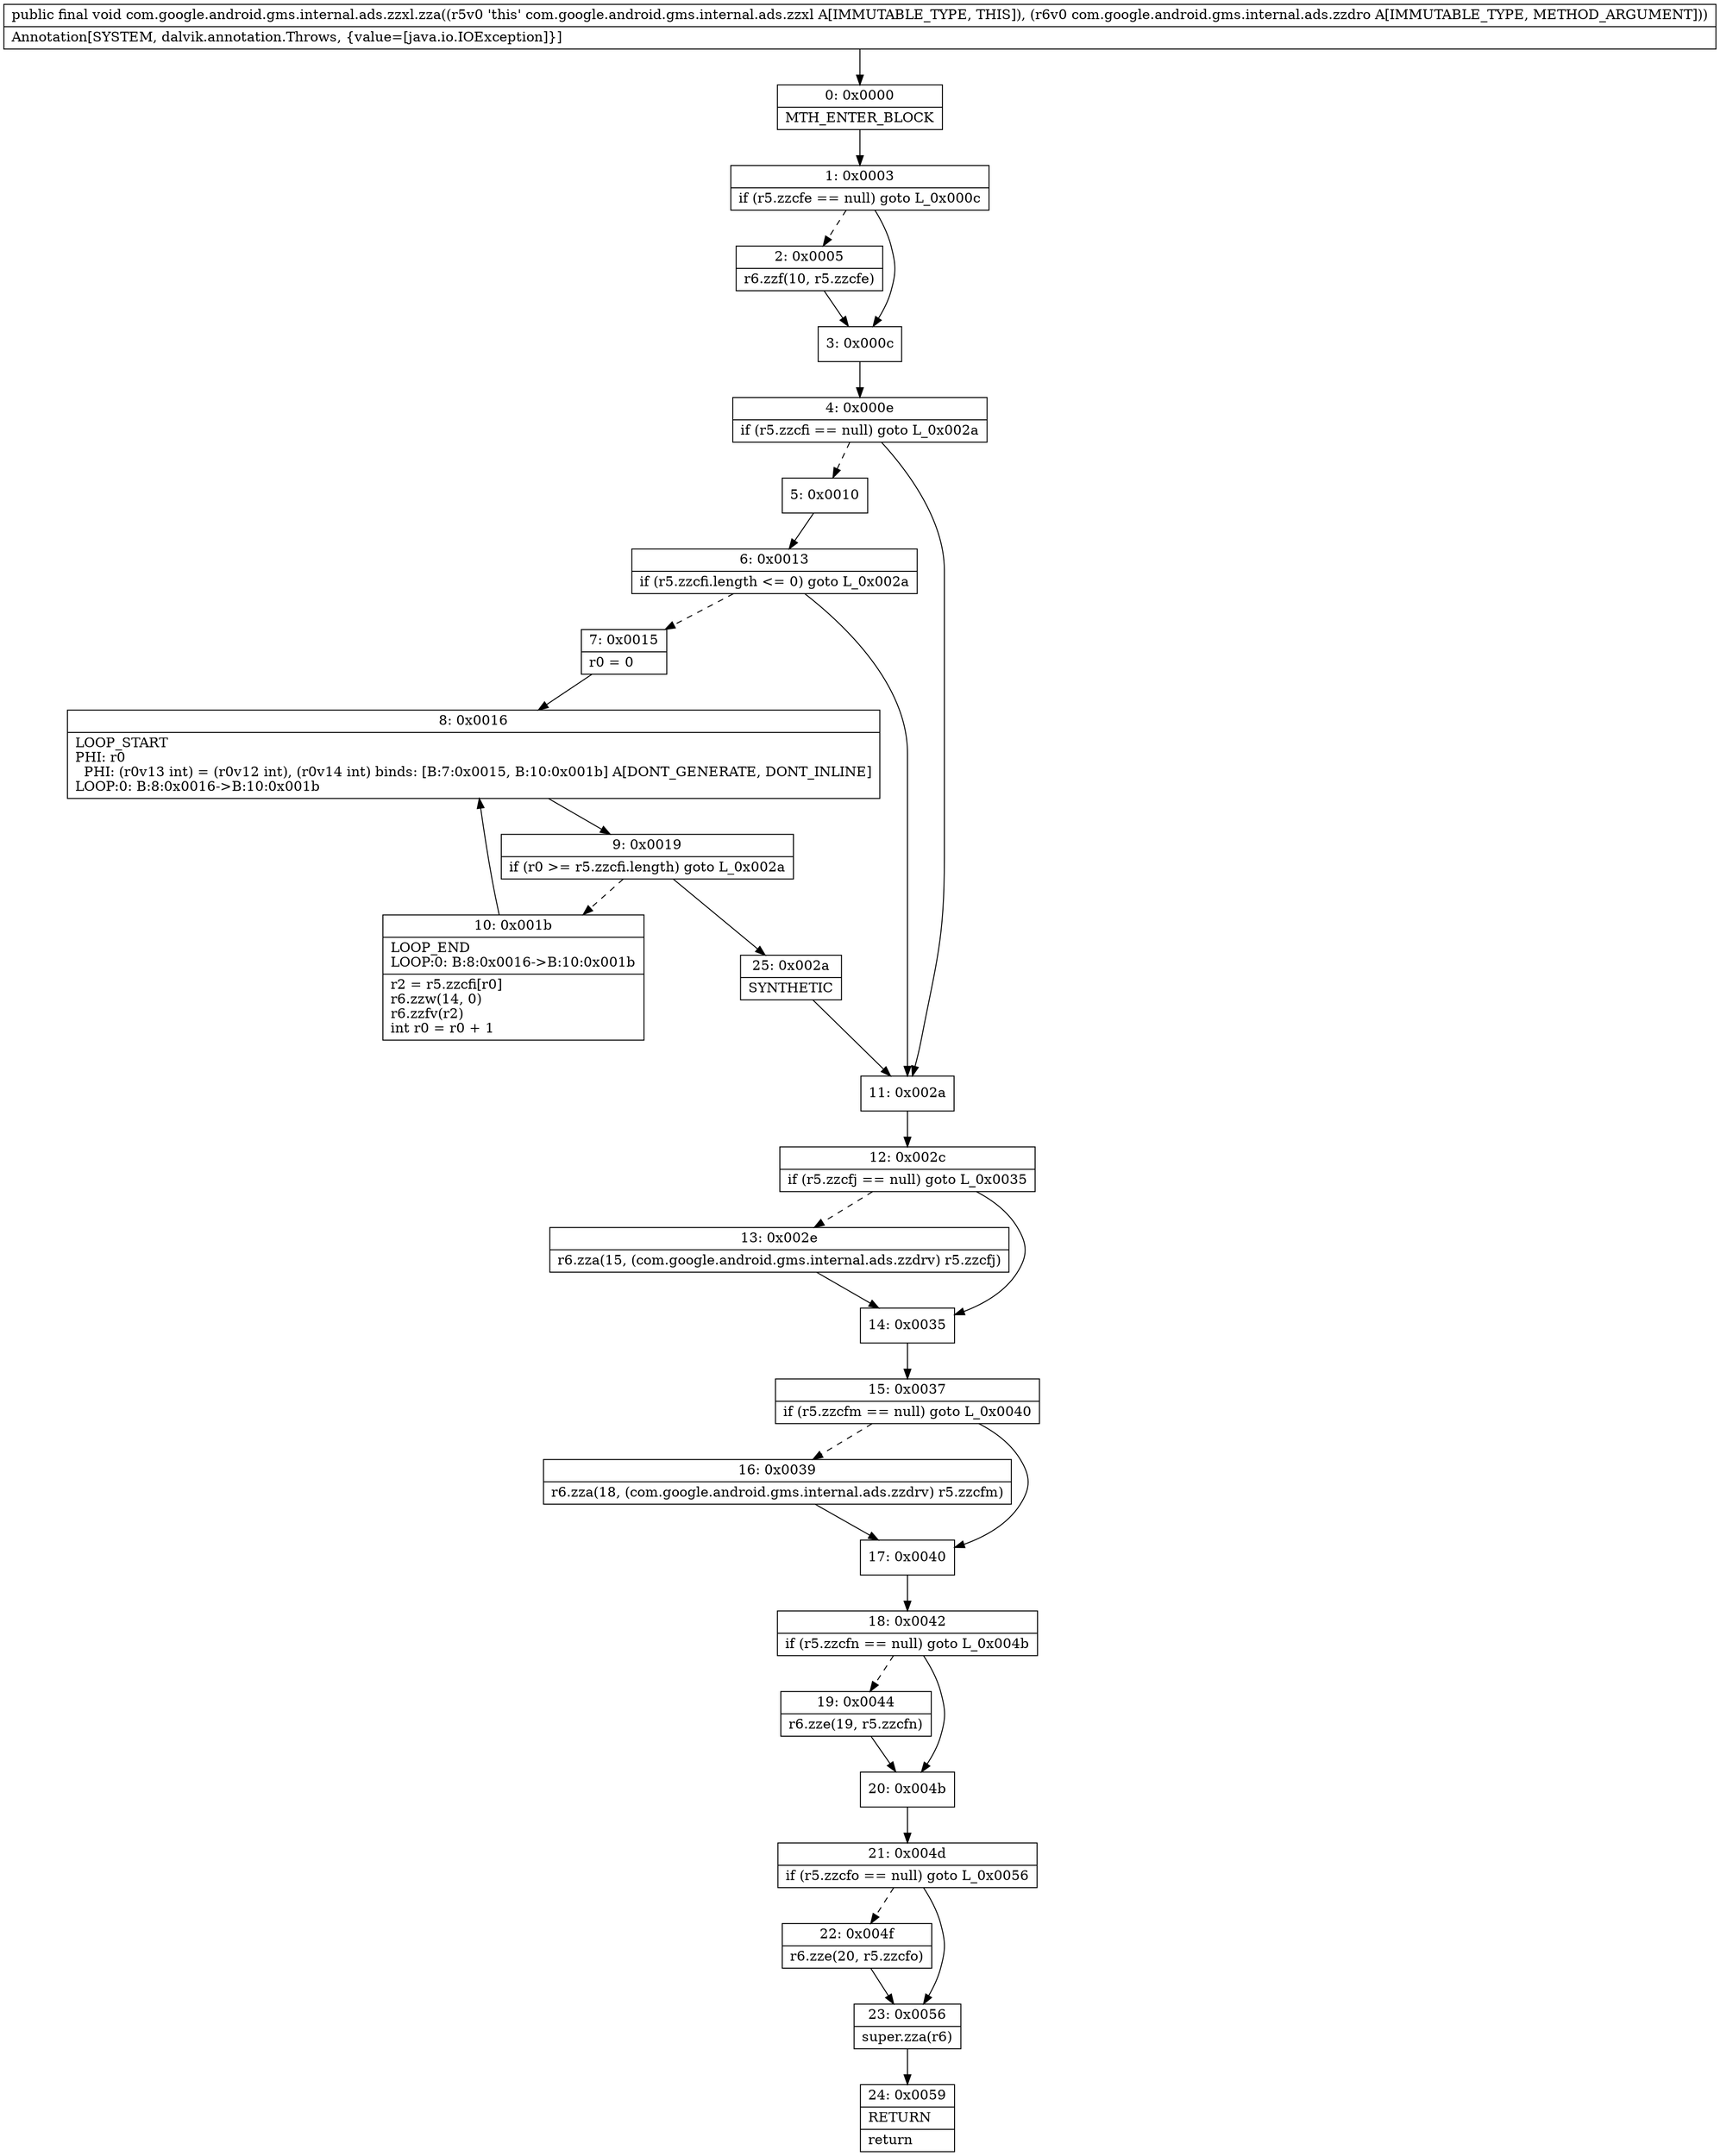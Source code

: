 digraph "CFG forcom.google.android.gms.internal.ads.zzxl.zza(Lcom\/google\/android\/gms\/internal\/ads\/zzdro;)V" {
Node_0 [shape=record,label="{0\:\ 0x0000|MTH_ENTER_BLOCK\l}"];
Node_1 [shape=record,label="{1\:\ 0x0003|if (r5.zzcfe == null) goto L_0x000c\l}"];
Node_2 [shape=record,label="{2\:\ 0x0005|r6.zzf(10, r5.zzcfe)\l}"];
Node_3 [shape=record,label="{3\:\ 0x000c}"];
Node_4 [shape=record,label="{4\:\ 0x000e|if (r5.zzcfi == null) goto L_0x002a\l}"];
Node_5 [shape=record,label="{5\:\ 0x0010}"];
Node_6 [shape=record,label="{6\:\ 0x0013|if (r5.zzcfi.length \<= 0) goto L_0x002a\l}"];
Node_7 [shape=record,label="{7\:\ 0x0015|r0 = 0\l}"];
Node_8 [shape=record,label="{8\:\ 0x0016|LOOP_START\lPHI: r0 \l  PHI: (r0v13 int) = (r0v12 int), (r0v14 int) binds: [B:7:0x0015, B:10:0x001b] A[DONT_GENERATE, DONT_INLINE]\lLOOP:0: B:8:0x0016\-\>B:10:0x001b\l}"];
Node_9 [shape=record,label="{9\:\ 0x0019|if (r0 \>= r5.zzcfi.length) goto L_0x002a\l}"];
Node_10 [shape=record,label="{10\:\ 0x001b|LOOP_END\lLOOP:0: B:8:0x0016\-\>B:10:0x001b\l|r2 = r5.zzcfi[r0]\lr6.zzw(14, 0)\lr6.zzfv(r2)\lint r0 = r0 + 1\l}"];
Node_11 [shape=record,label="{11\:\ 0x002a}"];
Node_12 [shape=record,label="{12\:\ 0x002c|if (r5.zzcfj == null) goto L_0x0035\l}"];
Node_13 [shape=record,label="{13\:\ 0x002e|r6.zza(15, (com.google.android.gms.internal.ads.zzdrv) r5.zzcfj)\l}"];
Node_14 [shape=record,label="{14\:\ 0x0035}"];
Node_15 [shape=record,label="{15\:\ 0x0037|if (r5.zzcfm == null) goto L_0x0040\l}"];
Node_16 [shape=record,label="{16\:\ 0x0039|r6.zza(18, (com.google.android.gms.internal.ads.zzdrv) r5.zzcfm)\l}"];
Node_17 [shape=record,label="{17\:\ 0x0040}"];
Node_18 [shape=record,label="{18\:\ 0x0042|if (r5.zzcfn == null) goto L_0x004b\l}"];
Node_19 [shape=record,label="{19\:\ 0x0044|r6.zze(19, r5.zzcfn)\l}"];
Node_20 [shape=record,label="{20\:\ 0x004b}"];
Node_21 [shape=record,label="{21\:\ 0x004d|if (r5.zzcfo == null) goto L_0x0056\l}"];
Node_22 [shape=record,label="{22\:\ 0x004f|r6.zze(20, r5.zzcfo)\l}"];
Node_23 [shape=record,label="{23\:\ 0x0056|super.zza(r6)\l}"];
Node_24 [shape=record,label="{24\:\ 0x0059|RETURN\l|return\l}"];
Node_25 [shape=record,label="{25\:\ 0x002a|SYNTHETIC\l}"];
MethodNode[shape=record,label="{public final void com.google.android.gms.internal.ads.zzxl.zza((r5v0 'this' com.google.android.gms.internal.ads.zzxl A[IMMUTABLE_TYPE, THIS]), (r6v0 com.google.android.gms.internal.ads.zzdro A[IMMUTABLE_TYPE, METHOD_ARGUMENT]))  | Annotation[SYSTEM, dalvik.annotation.Throws, \{value=[java.io.IOException]\}]\l}"];
MethodNode -> Node_0;
Node_0 -> Node_1;
Node_1 -> Node_2[style=dashed];
Node_1 -> Node_3;
Node_2 -> Node_3;
Node_3 -> Node_4;
Node_4 -> Node_5[style=dashed];
Node_4 -> Node_11;
Node_5 -> Node_6;
Node_6 -> Node_7[style=dashed];
Node_6 -> Node_11;
Node_7 -> Node_8;
Node_8 -> Node_9;
Node_9 -> Node_10[style=dashed];
Node_9 -> Node_25;
Node_10 -> Node_8;
Node_11 -> Node_12;
Node_12 -> Node_13[style=dashed];
Node_12 -> Node_14;
Node_13 -> Node_14;
Node_14 -> Node_15;
Node_15 -> Node_16[style=dashed];
Node_15 -> Node_17;
Node_16 -> Node_17;
Node_17 -> Node_18;
Node_18 -> Node_19[style=dashed];
Node_18 -> Node_20;
Node_19 -> Node_20;
Node_20 -> Node_21;
Node_21 -> Node_22[style=dashed];
Node_21 -> Node_23;
Node_22 -> Node_23;
Node_23 -> Node_24;
Node_25 -> Node_11;
}

